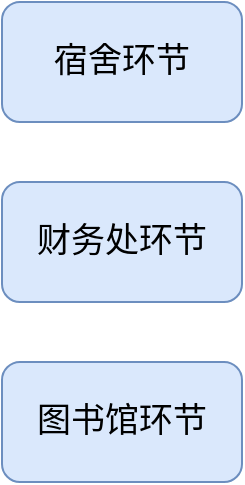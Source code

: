 <mxfile version="20.0.4" type="github">
  <diagram id="rppi8FHK5vshDtHDjhnw" name="Page-1">
    <mxGraphModel dx="1038" dy="579" grid="1" gridSize="10" guides="1" tooltips="1" connect="1" arrows="1" fold="1" page="1" pageScale="1" pageWidth="827" pageHeight="1169" math="0" shadow="0">
      <root>
        <mxCell id="0" />
        <mxCell id="1" parent="0" />
        <mxCell id="FTNW2qzvP_vAZf3f4XfF-1" value="宿舍环节" style="rounded=1;whiteSpace=wrap;html=1;fillColor=#dae8fc;strokeColor=#6c8ebf;fontSize=17;" vertex="1" parent="1">
          <mxGeometry x="110" y="190" width="120" height="60" as="geometry" />
        </mxCell>
        <mxCell id="FTNW2qzvP_vAZf3f4XfF-3" value="财务处环节" style="rounded=1;whiteSpace=wrap;html=1;fillColor=#dae8fc;strokeColor=#6c8ebf;fontSize=17;" vertex="1" parent="1">
          <mxGeometry x="110" y="280" width="120" height="60" as="geometry" />
        </mxCell>
        <mxCell id="FTNW2qzvP_vAZf3f4XfF-4" value="图书馆环节" style="rounded=1;whiteSpace=wrap;html=1;fillColor=#dae8fc;strokeColor=#6c8ebf;fontSize=17;" vertex="1" parent="1">
          <mxGeometry x="110" y="370" width="120" height="60" as="geometry" />
        </mxCell>
      </root>
    </mxGraphModel>
  </diagram>
</mxfile>
